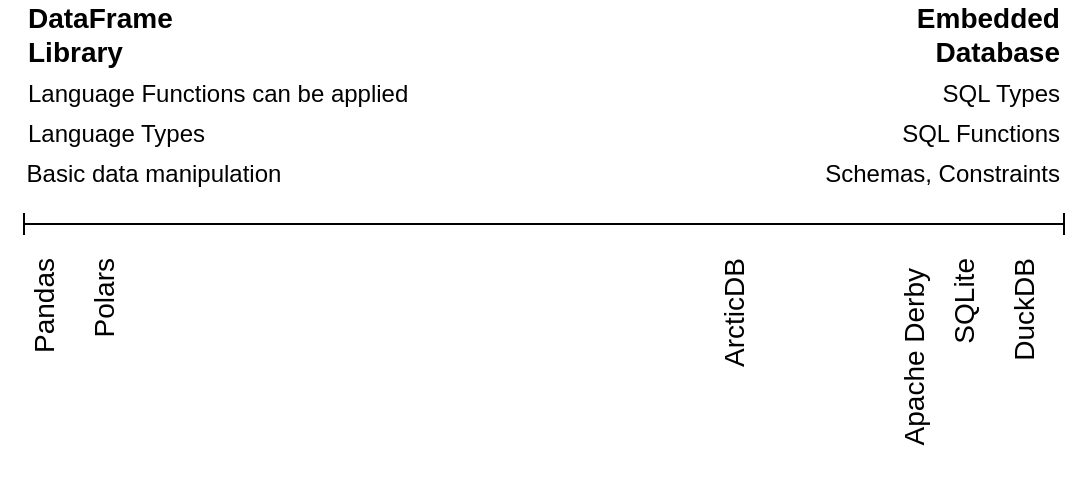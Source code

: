 <mxfile>
    <diagram id="fORUt5TbvQBg_BarqJL8" name="Page-1">
        <mxGraphModel dx="745" dy="792" grid="1" gridSize="10" guides="1" tooltips="1" connect="1" arrows="1" fold="1" page="1" pageScale="1" pageWidth="850" pageHeight="1100" math="0" shadow="0">
            <root>
                <mxCell id="0"/>
                <mxCell id="1" parent="0"/>
                <mxCell id="2" value="" style="endArrow=baseDash;startArrow=baseDash;html=1;startFill=0;endFill=0;endSize=9;startSize=9;" edge="1" parent="1">
                    <mxGeometry width="50" height="50" relative="1" as="geometry">
                        <mxPoint x="40" y="240" as="sourcePoint"/>
                        <mxPoint x="560" y="240" as="targetPoint"/>
                    </mxGeometry>
                </mxCell>
                <mxCell id="3" value="DataFrame&lt;br style=&quot;font-size: 14px;&quot;&gt;Library" style="text;html=1;strokeColor=none;fillColor=none;align=left;verticalAlign=middle;whiteSpace=wrap;rounded=0;fontSize=14;fontStyle=1" vertex="1" parent="1">
                    <mxGeometry x="40" y="130" width="60" height="30" as="geometry"/>
                </mxCell>
                <mxCell id="4" value="Embedded Database" style="text;html=1;strokeColor=none;fillColor=none;align=right;verticalAlign=middle;whiteSpace=wrap;rounded=0;fontSize=14;fontStyle=1" vertex="1" parent="1">
                    <mxGeometry x="500" y="130" width="60" height="30" as="geometry"/>
                </mxCell>
                <mxCell id="5" value="Language Types" style="text;html=1;strokeColor=none;fillColor=none;align=left;verticalAlign=middle;whiteSpace=wrap;rounded=0;" vertex="1" parent="1">
                    <mxGeometry x="40" y="180" width="100" height="30" as="geometry"/>
                </mxCell>
                <mxCell id="6" value="Basic data manipulation" style="text;html=1;strokeColor=none;fillColor=none;align=center;verticalAlign=middle;whiteSpace=wrap;rounded=0;" vertex="1" parent="1">
                    <mxGeometry x="40" y="200" width="130" height="30" as="geometry"/>
                </mxCell>
                <mxCell id="8" value="SQL Types" style="text;html=1;strokeColor=none;fillColor=none;align=right;verticalAlign=middle;whiteSpace=wrap;rounded=0;" vertex="1" parent="1">
                    <mxGeometry x="460" y="160" width="100" height="30" as="geometry"/>
                </mxCell>
                <mxCell id="9" value="Language Functions can be applied" style="text;html=1;strokeColor=none;fillColor=none;align=left;verticalAlign=middle;whiteSpace=wrap;rounded=0;" vertex="1" parent="1">
                    <mxGeometry x="40" y="160" width="200" height="30" as="geometry"/>
                </mxCell>
                <mxCell id="10" value="SQL Functions" style="text;html=1;strokeColor=none;fillColor=none;align=right;verticalAlign=middle;whiteSpace=wrap;rounded=0;" vertex="1" parent="1">
                    <mxGeometry x="460" y="180" width="100" height="30" as="geometry"/>
                </mxCell>
                <mxCell id="12" value="Schemas, Constraints" style="text;html=1;strokeColor=none;fillColor=none;align=right;verticalAlign=middle;whiteSpace=wrap;rounded=0;" vertex="1" parent="1">
                    <mxGeometry x="430" y="200" width="130" height="30" as="geometry"/>
                </mxCell>
                <mxCell id="16" value="DuckDB" style="text;html=1;strokeColor=none;fillColor=none;align=right;verticalAlign=middle;whiteSpace=wrap;rounded=0;fontSize=14;rotation=-90;" vertex="1" parent="1">
                    <mxGeometry x="510" y="270" width="60" height="30" as="geometry"/>
                </mxCell>
                <mxCell id="17" value="SQLite" style="text;html=1;strokeColor=none;fillColor=none;align=right;verticalAlign=middle;whiteSpace=wrap;rounded=0;fontSize=14;rotation=-90;" vertex="1" parent="1">
                    <mxGeometry x="480" y="270" width="60" height="30" as="geometry"/>
                </mxCell>
                <mxCell id="18" value="ArcticDB" style="text;html=1;strokeColor=none;fillColor=none;align=right;verticalAlign=middle;whiteSpace=wrap;rounded=0;fontSize=14;rotation=-90;" vertex="1" parent="1">
                    <mxGeometry x="365" y="270" width="60" height="30" as="geometry"/>
                </mxCell>
                <mxCell id="19" value="Apache Derby" style="text;html=1;strokeColor=none;fillColor=none;align=right;verticalAlign=middle;whiteSpace=wrap;rounded=0;fontSize=14;rotation=-90;" vertex="1" parent="1">
                    <mxGeometry x="430" y="300" width="110" height="30" as="geometry"/>
                </mxCell>
                <mxCell id="20" value="Pandas" style="text;html=1;strokeColor=none;fillColor=none;align=right;verticalAlign=middle;whiteSpace=wrap;rounded=0;fontSize=14;rotation=-90;" vertex="1" parent="1">
                    <mxGeometry x="20" y="270" width="60" height="30" as="geometry"/>
                </mxCell>
                <mxCell id="21" value="Polars" style="text;html=1;strokeColor=none;fillColor=none;align=right;verticalAlign=middle;whiteSpace=wrap;rounded=0;fontSize=14;rotation=-90;" vertex="1" parent="1">
                    <mxGeometry x="50" y="270" width="60" height="30" as="geometry"/>
                </mxCell>
            </root>
        </mxGraphModel>
    </diagram>
</mxfile>